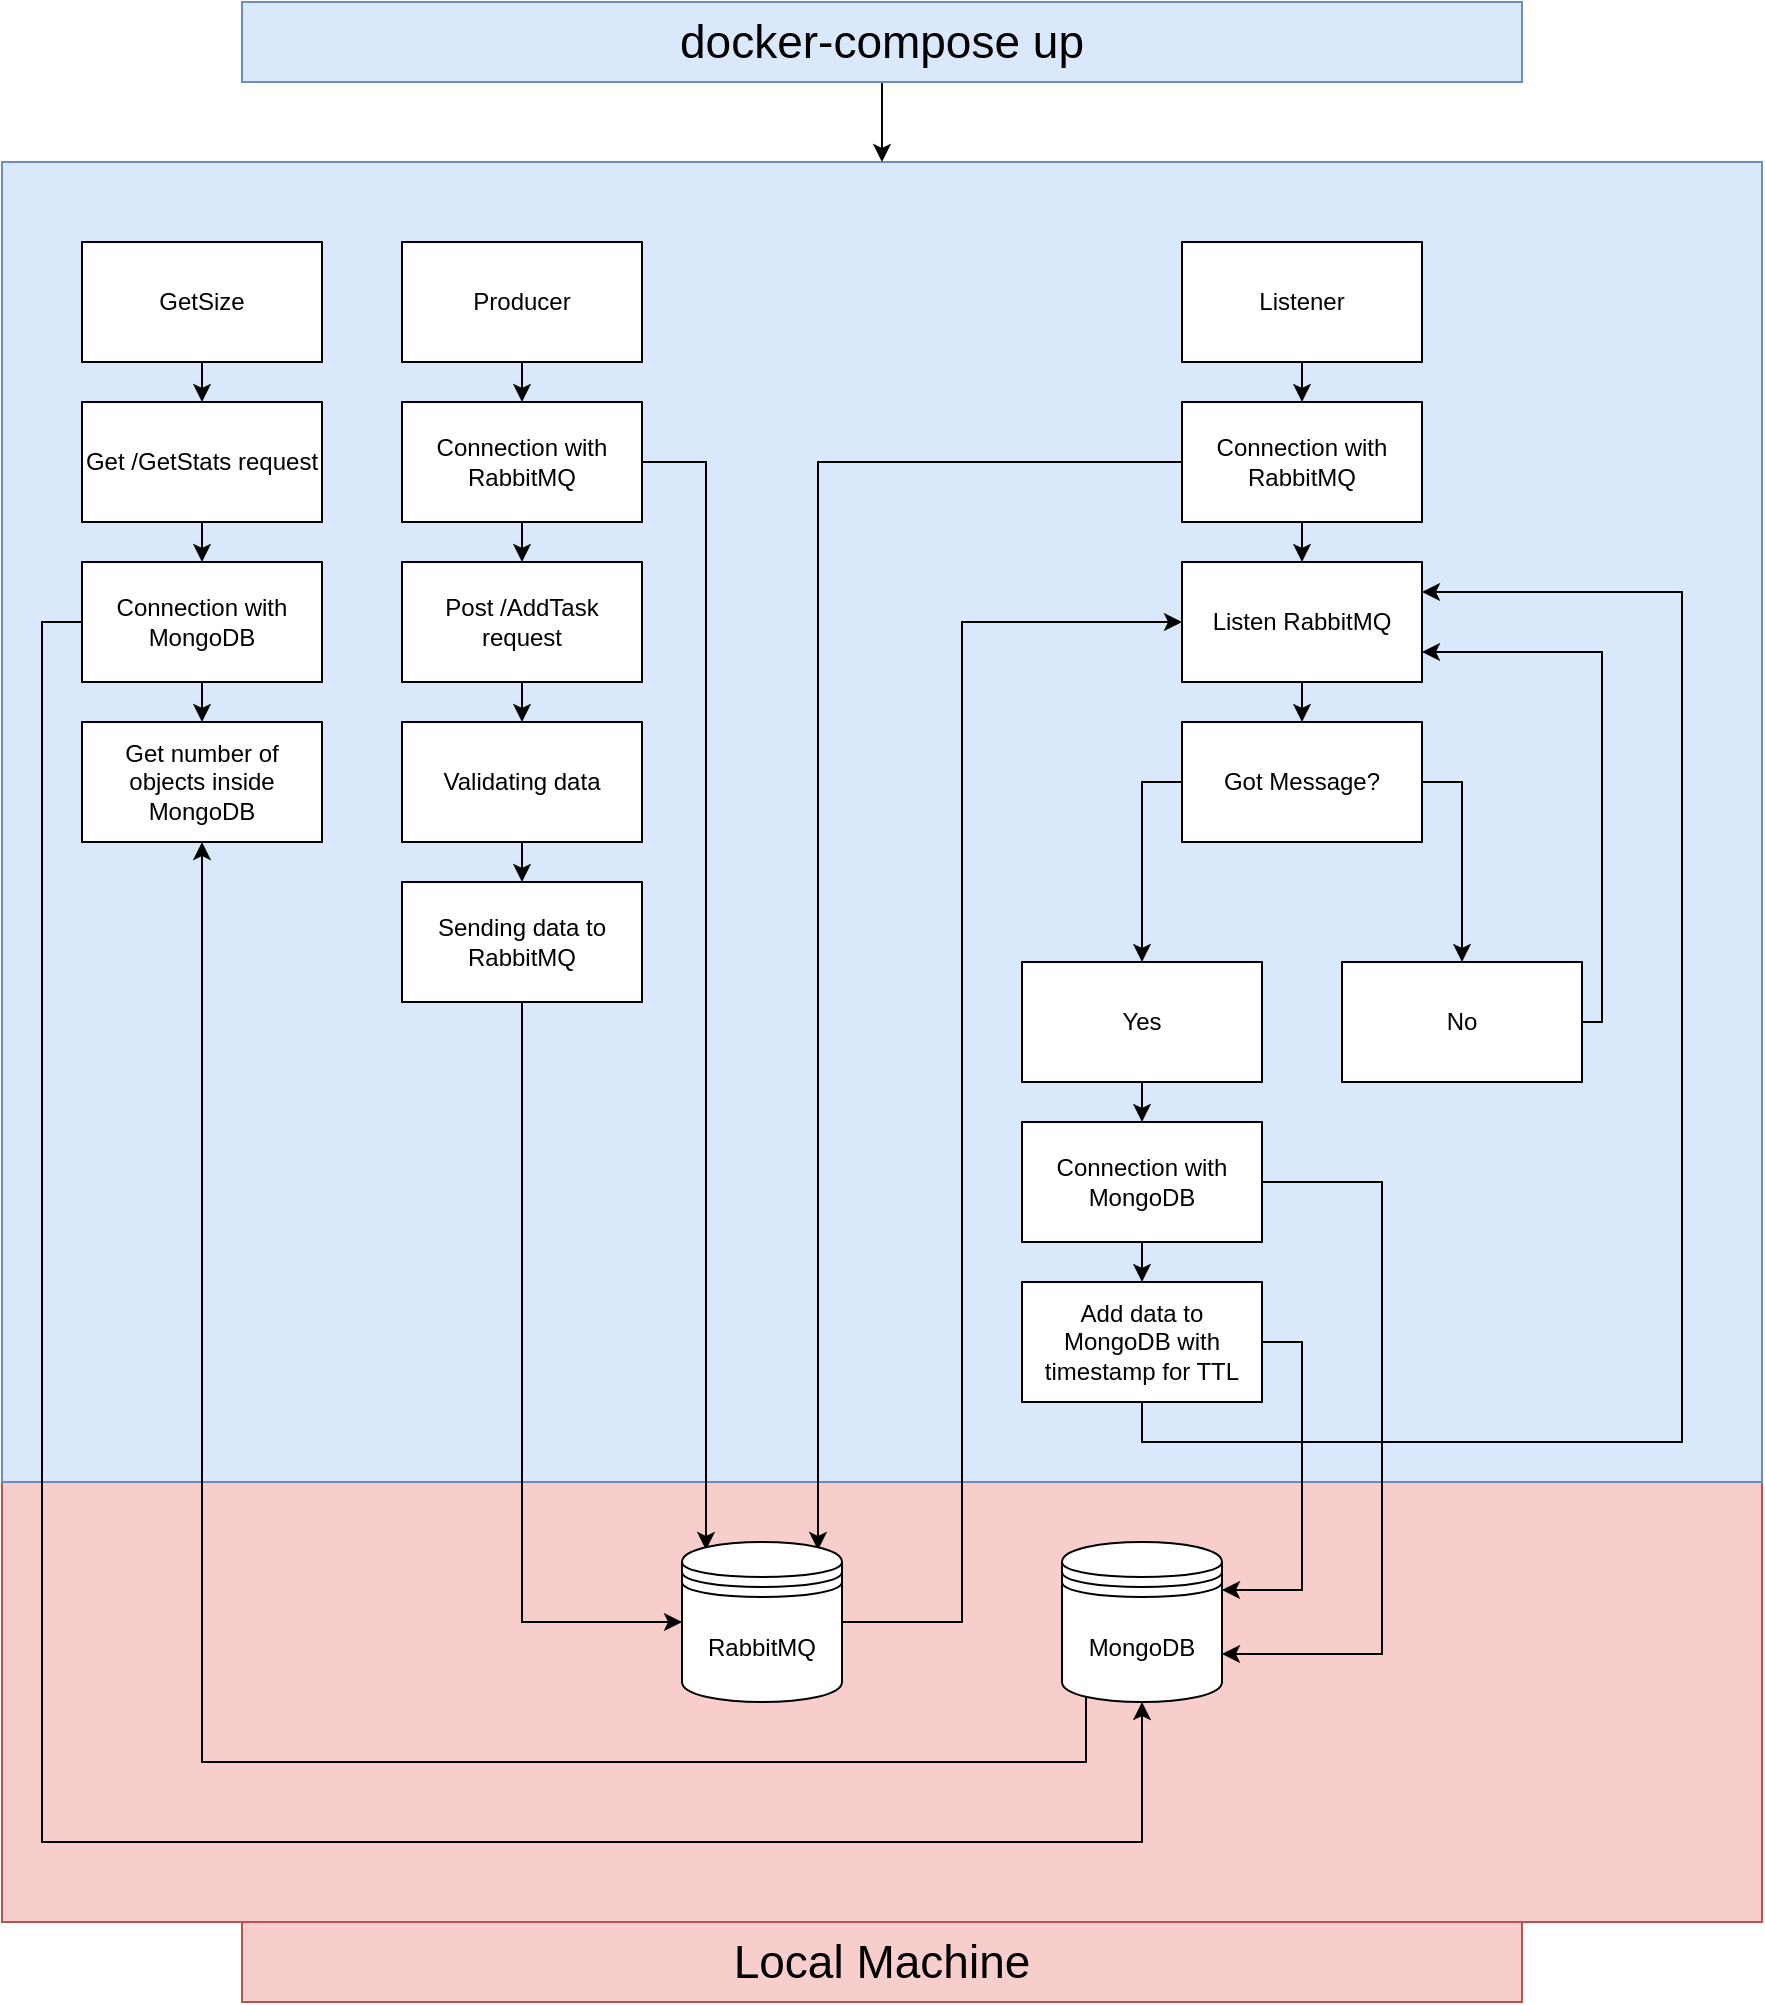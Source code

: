 <mxfile version="19.0.3" type="device"><diagram id="-aGhV--nyRG24EBK1G85" name="Page-1"><mxGraphModel dx="2451" dy="843" grid="1" gridSize="10" guides="1" tooltips="1" connect="1" arrows="1" fold="1" page="1" pageScale="1" pageWidth="1100" pageHeight="850" math="0" shadow="0"><root><mxCell id="0"/><mxCell id="1" parent="0"/><mxCell id="xvM3b1LHhn0CeXfyOrSV-54" value="" style="rounded=0;whiteSpace=wrap;html=1;fontSize=23;fillColor=#f8cecc;strokeColor=#b85450;" vertex="1" parent="1"><mxGeometry x="-120" y="780" width="880" height="220" as="geometry"/></mxCell><mxCell id="xvM3b1LHhn0CeXfyOrSV-51" value="" style="rounded=0;whiteSpace=wrap;html=1;fillColor=#dae8fc;strokeColor=#6c8ebf;" vertex="1" parent="1"><mxGeometry x="-120" y="120" width="880" height="660" as="geometry"/></mxCell><mxCell id="xvM3b1LHhn0CeXfyOrSV-38" style="edgeStyle=orthogonalEdgeStyle;rounded=0;orthogonalLoop=1;jettySize=auto;html=1;exitX=0;exitY=0.5;exitDx=0;exitDy=0;entryX=0.85;entryY=0.05;entryDx=0;entryDy=0;entryPerimeter=0;" edge="1" parent="1" source="xvM3b1LHhn0CeXfyOrSV-16" target="xvM3b1LHhn0CeXfyOrSV-8"><mxGeometry relative="1" as="geometry"/></mxCell><mxCell id="xvM3b1LHhn0CeXfyOrSV-11" style="edgeStyle=orthogonalEdgeStyle;rounded=0;orthogonalLoop=1;jettySize=auto;html=1;exitX=0.5;exitY=1;exitDx=0;exitDy=0;entryX=0.5;entryY=0;entryDx=0;entryDy=0;" edge="1" parent="1" source="xvM3b1LHhn0CeXfyOrSV-1" target="xvM3b1LHhn0CeXfyOrSV-4"><mxGeometry relative="1" as="geometry"/></mxCell><mxCell id="xvM3b1LHhn0CeXfyOrSV-1" value="Producer" style="rounded=0;whiteSpace=wrap;html=1;" vertex="1" parent="1"><mxGeometry x="80" y="160" width="120" height="60" as="geometry"/></mxCell><mxCell id="xvM3b1LHhn0CeXfyOrSV-32" style="edgeStyle=orthogonalEdgeStyle;rounded=0;orthogonalLoop=1;jettySize=auto;html=1;exitX=0.5;exitY=1;exitDx=0;exitDy=0;entryX=0.5;entryY=0;entryDx=0;entryDy=0;" edge="1" parent="1" source="xvM3b1LHhn0CeXfyOrSV-2" target="xvM3b1LHhn0CeXfyOrSV-16"><mxGeometry relative="1" as="geometry"/></mxCell><mxCell id="xvM3b1LHhn0CeXfyOrSV-2" value="Listener" style="rounded=0;whiteSpace=wrap;html=1;" vertex="1" parent="1"><mxGeometry x="470" y="160" width="120" height="60" as="geometry"/></mxCell><mxCell id="xvM3b1LHhn0CeXfyOrSV-48" style="edgeStyle=orthogonalEdgeStyle;rounded=0;orthogonalLoop=1;jettySize=auto;html=1;exitX=0.5;exitY=1;exitDx=0;exitDy=0;entryX=0.5;entryY=0;entryDx=0;entryDy=0;" edge="1" parent="1" source="xvM3b1LHhn0CeXfyOrSV-3" target="xvM3b1LHhn0CeXfyOrSV-43"><mxGeometry relative="1" as="geometry"/></mxCell><mxCell id="xvM3b1LHhn0CeXfyOrSV-3" value="GetSize" style="rounded=0;whiteSpace=wrap;html=1;" vertex="1" parent="1"><mxGeometry x="-80" y="160" width="120" height="60" as="geometry"/></mxCell><mxCell id="xvM3b1LHhn0CeXfyOrSV-12" style="edgeStyle=orthogonalEdgeStyle;rounded=0;orthogonalLoop=1;jettySize=auto;html=1;exitX=0.5;exitY=1;exitDx=0;exitDy=0;entryX=0.5;entryY=0;entryDx=0;entryDy=0;" edge="1" parent="1" source="xvM3b1LHhn0CeXfyOrSV-4" target="xvM3b1LHhn0CeXfyOrSV-5"><mxGeometry relative="1" as="geometry"/></mxCell><mxCell id="xvM3b1LHhn0CeXfyOrSV-37" style="edgeStyle=orthogonalEdgeStyle;rounded=0;orthogonalLoop=1;jettySize=auto;html=1;exitX=1;exitY=0.5;exitDx=0;exitDy=0;entryX=0.15;entryY=0.05;entryDx=0;entryDy=0;entryPerimeter=0;" edge="1" parent="1" source="xvM3b1LHhn0CeXfyOrSV-4" target="xvM3b1LHhn0CeXfyOrSV-8"><mxGeometry relative="1" as="geometry"><mxPoint x="230" y="640" as="targetPoint"/></mxGeometry></mxCell><mxCell id="xvM3b1LHhn0CeXfyOrSV-4" value="Connection with RabbitMQ" style="rounded=0;whiteSpace=wrap;html=1;" vertex="1" parent="1"><mxGeometry x="80" y="240" width="120" height="60" as="geometry"/></mxCell><mxCell id="xvM3b1LHhn0CeXfyOrSV-13" style="edgeStyle=orthogonalEdgeStyle;rounded=0;orthogonalLoop=1;jettySize=auto;html=1;exitX=0.5;exitY=1;exitDx=0;exitDy=0;entryX=0.5;entryY=0;entryDx=0;entryDy=0;" edge="1" parent="1" source="xvM3b1LHhn0CeXfyOrSV-5" target="xvM3b1LHhn0CeXfyOrSV-6"><mxGeometry relative="1" as="geometry"/></mxCell><mxCell id="xvM3b1LHhn0CeXfyOrSV-5" value="Post /AddTask request" style="rounded=0;whiteSpace=wrap;html=1;" vertex="1" parent="1"><mxGeometry x="80" y="320" width="120" height="60" as="geometry"/></mxCell><mxCell id="xvM3b1LHhn0CeXfyOrSV-14" style="edgeStyle=orthogonalEdgeStyle;rounded=0;orthogonalLoop=1;jettySize=auto;html=1;exitX=0.5;exitY=1;exitDx=0;exitDy=0;entryX=0.5;entryY=0;entryDx=0;entryDy=0;" edge="1" parent="1" source="xvM3b1LHhn0CeXfyOrSV-6" target="xvM3b1LHhn0CeXfyOrSV-7"><mxGeometry relative="1" as="geometry"/></mxCell><mxCell id="xvM3b1LHhn0CeXfyOrSV-6" value="Validating data" style="rounded=0;whiteSpace=wrap;html=1;" vertex="1" parent="1"><mxGeometry x="80" y="400" width="120" height="60" as="geometry"/></mxCell><mxCell id="xvM3b1LHhn0CeXfyOrSV-18" style="edgeStyle=orthogonalEdgeStyle;rounded=0;orthogonalLoop=1;jettySize=auto;html=1;exitX=0.5;exitY=1;exitDx=0;exitDy=0;entryX=0;entryY=0.5;entryDx=0;entryDy=0;" edge="1" parent="1" source="xvM3b1LHhn0CeXfyOrSV-7" target="xvM3b1LHhn0CeXfyOrSV-8"><mxGeometry relative="1" as="geometry"/></mxCell><mxCell id="xvM3b1LHhn0CeXfyOrSV-7" value="Sending data to RabbitMQ" style="rounded=0;whiteSpace=wrap;html=1;" vertex="1" parent="1"><mxGeometry x="80" y="480" width="120" height="60" as="geometry"/></mxCell><mxCell id="xvM3b1LHhn0CeXfyOrSV-29" style="edgeStyle=orthogonalEdgeStyle;rounded=0;orthogonalLoop=1;jettySize=auto;html=1;exitX=1;exitY=0.5;exitDx=0;exitDy=0;entryX=0;entryY=0.5;entryDx=0;entryDy=0;" edge="1" parent="1" source="xvM3b1LHhn0CeXfyOrSV-8" target="xvM3b1LHhn0CeXfyOrSV-19"><mxGeometry relative="1" as="geometry"><Array as="points"><mxPoint x="360" y="850"/><mxPoint x="360" y="350"/></Array></mxGeometry></mxCell><mxCell id="xvM3b1LHhn0CeXfyOrSV-8" value="RabbitMQ" style="shape=datastore;whiteSpace=wrap;html=1;" vertex="1" parent="1"><mxGeometry x="220" y="810" width="80" height="80" as="geometry"/></mxCell><mxCell id="xvM3b1LHhn0CeXfyOrSV-46" style="edgeStyle=orthogonalEdgeStyle;rounded=0;orthogonalLoop=1;jettySize=auto;html=1;exitX=0.15;exitY=0.95;exitDx=0;exitDy=0;exitPerimeter=0;entryX=0.5;entryY=1;entryDx=0;entryDy=0;" edge="1" parent="1" source="xvM3b1LHhn0CeXfyOrSV-10" target="xvM3b1LHhn0CeXfyOrSV-45"><mxGeometry relative="1" as="geometry"><Array as="points"><mxPoint x="422" y="920"/><mxPoint x="-20" y="920"/></Array></mxGeometry></mxCell><mxCell id="xvM3b1LHhn0CeXfyOrSV-10" value="MongoDB" style="shape=datastore;whiteSpace=wrap;html=1;" vertex="1" parent="1"><mxGeometry x="410" y="810" width="80" height="80" as="geometry"/></mxCell><mxCell id="xvM3b1LHhn0CeXfyOrSV-33" style="edgeStyle=orthogonalEdgeStyle;rounded=0;orthogonalLoop=1;jettySize=auto;html=1;exitX=0.5;exitY=1;exitDx=0;exitDy=0;entryX=0.5;entryY=0;entryDx=0;entryDy=0;" edge="1" parent="1" source="xvM3b1LHhn0CeXfyOrSV-16" target="xvM3b1LHhn0CeXfyOrSV-19"><mxGeometry relative="1" as="geometry"/></mxCell><mxCell id="xvM3b1LHhn0CeXfyOrSV-16" value="Connection with RabbitMQ" style="rounded=0;whiteSpace=wrap;html=1;" vertex="1" parent="1"><mxGeometry x="470" y="240" width="120" height="60" as="geometry"/></mxCell><mxCell id="xvM3b1LHhn0CeXfyOrSV-34" style="edgeStyle=orthogonalEdgeStyle;rounded=0;orthogonalLoop=1;jettySize=auto;html=1;exitX=0.5;exitY=1;exitDx=0;exitDy=0;entryX=0.5;entryY=0;entryDx=0;entryDy=0;" edge="1" parent="1" source="xvM3b1LHhn0CeXfyOrSV-19" target="xvM3b1LHhn0CeXfyOrSV-23"><mxGeometry relative="1" as="geometry"/></mxCell><mxCell id="xvM3b1LHhn0CeXfyOrSV-19" value="Listen RabbitMQ" style="rounded=0;whiteSpace=wrap;html=1;" vertex="1" parent="1"><mxGeometry x="470" y="320" width="120" height="60" as="geometry"/></mxCell><mxCell id="xvM3b1LHhn0CeXfyOrSV-35" style="edgeStyle=orthogonalEdgeStyle;rounded=0;orthogonalLoop=1;jettySize=auto;html=1;exitX=0.5;exitY=1;exitDx=0;exitDy=0;entryX=0.5;entryY=0;entryDx=0;entryDy=0;" edge="1" parent="1" source="xvM3b1LHhn0CeXfyOrSV-21" target="xvM3b1LHhn0CeXfyOrSV-27"><mxGeometry relative="1" as="geometry"/></mxCell><mxCell id="xvM3b1LHhn0CeXfyOrSV-21" value="Yes" style="rounded=0;whiteSpace=wrap;html=1;" vertex="1" parent="1"><mxGeometry x="390" y="520" width="120" height="60" as="geometry"/></mxCell><mxCell id="xvM3b1LHhn0CeXfyOrSV-30" style="edgeStyle=orthogonalEdgeStyle;rounded=0;orthogonalLoop=1;jettySize=auto;html=1;exitX=1;exitY=0.5;exitDx=0;exitDy=0;entryX=1;entryY=0.75;entryDx=0;entryDy=0;" edge="1" parent="1" source="xvM3b1LHhn0CeXfyOrSV-22" target="xvM3b1LHhn0CeXfyOrSV-19"><mxGeometry relative="1" as="geometry"><Array as="points"><mxPoint x="680" y="550"/><mxPoint x="680" y="365"/></Array></mxGeometry></mxCell><mxCell id="xvM3b1LHhn0CeXfyOrSV-22" value="No" style="rounded=0;whiteSpace=wrap;html=1;" vertex="1" parent="1"><mxGeometry x="550" y="520" width="120" height="60" as="geometry"/></mxCell><mxCell id="xvM3b1LHhn0CeXfyOrSV-24" style="edgeStyle=orthogonalEdgeStyle;rounded=0;orthogonalLoop=1;jettySize=auto;html=1;exitX=0;exitY=0.5;exitDx=0;exitDy=0;entryX=0.5;entryY=0;entryDx=0;entryDy=0;" edge="1" parent="1" source="xvM3b1LHhn0CeXfyOrSV-23" target="xvM3b1LHhn0CeXfyOrSV-21"><mxGeometry relative="1" as="geometry"/></mxCell><mxCell id="xvM3b1LHhn0CeXfyOrSV-25" style="edgeStyle=orthogonalEdgeStyle;rounded=0;orthogonalLoop=1;jettySize=auto;html=1;exitX=1;exitY=0.5;exitDx=0;exitDy=0;entryX=0.5;entryY=0;entryDx=0;entryDy=0;" edge="1" parent="1" source="xvM3b1LHhn0CeXfyOrSV-23" target="xvM3b1LHhn0CeXfyOrSV-22"><mxGeometry relative="1" as="geometry"/></mxCell><mxCell id="xvM3b1LHhn0CeXfyOrSV-23" value="Got Message?" style="rounded=0;whiteSpace=wrap;html=1;" vertex="1" parent="1"><mxGeometry x="470" y="400" width="120" height="60" as="geometry"/></mxCell><mxCell id="xvM3b1LHhn0CeXfyOrSV-36" style="edgeStyle=orthogonalEdgeStyle;rounded=0;orthogonalLoop=1;jettySize=auto;html=1;exitX=0.5;exitY=1;exitDx=0;exitDy=0;entryX=0.5;entryY=0;entryDx=0;entryDy=0;" edge="1" parent="1" source="xvM3b1LHhn0CeXfyOrSV-27" target="xvM3b1LHhn0CeXfyOrSV-28"><mxGeometry relative="1" as="geometry"/></mxCell><mxCell id="xvM3b1LHhn0CeXfyOrSV-40" style="edgeStyle=orthogonalEdgeStyle;rounded=0;orthogonalLoop=1;jettySize=auto;html=1;exitX=1;exitY=0.5;exitDx=0;exitDy=0;entryX=1;entryY=0.7;entryDx=0;entryDy=0;" edge="1" parent="1" source="xvM3b1LHhn0CeXfyOrSV-27" target="xvM3b1LHhn0CeXfyOrSV-10"><mxGeometry relative="1" as="geometry"><Array as="points"><mxPoint x="570" y="630"/><mxPoint x="570" y="866"/></Array></mxGeometry></mxCell><mxCell id="xvM3b1LHhn0CeXfyOrSV-27" value="Connection with MongoDB" style="rounded=0;whiteSpace=wrap;html=1;" vertex="1" parent="1"><mxGeometry x="390" y="600" width="120" height="60" as="geometry"/></mxCell><mxCell id="xvM3b1LHhn0CeXfyOrSV-31" style="edgeStyle=orthogonalEdgeStyle;rounded=0;orthogonalLoop=1;jettySize=auto;html=1;exitX=0.5;exitY=1;exitDx=0;exitDy=0;entryX=1;entryY=0.25;entryDx=0;entryDy=0;" edge="1" parent="1" source="xvM3b1LHhn0CeXfyOrSV-28" target="xvM3b1LHhn0CeXfyOrSV-19"><mxGeometry relative="1" as="geometry"><Array as="points"><mxPoint x="450" y="760"/><mxPoint x="720" y="760"/><mxPoint x="720" y="335"/></Array></mxGeometry></mxCell><mxCell id="xvM3b1LHhn0CeXfyOrSV-41" style="edgeStyle=orthogonalEdgeStyle;rounded=0;orthogonalLoop=1;jettySize=auto;html=1;exitX=1;exitY=0.5;exitDx=0;exitDy=0;entryX=1;entryY=0.3;entryDx=0;entryDy=0;" edge="1" parent="1" source="xvM3b1LHhn0CeXfyOrSV-28" target="xvM3b1LHhn0CeXfyOrSV-10"><mxGeometry relative="1" as="geometry"><Array as="points"><mxPoint x="530" y="710"/><mxPoint x="530" y="834"/></Array></mxGeometry></mxCell><mxCell id="xvM3b1LHhn0CeXfyOrSV-28" value="Add data to MongoDB with timestamp for TTL" style="rounded=0;whiteSpace=wrap;html=1;" vertex="1" parent="1"><mxGeometry x="390" y="680" width="120" height="60" as="geometry"/></mxCell><mxCell id="xvM3b1LHhn0CeXfyOrSV-47" style="edgeStyle=orthogonalEdgeStyle;rounded=0;orthogonalLoop=1;jettySize=auto;html=1;exitX=0;exitY=0.5;exitDx=0;exitDy=0;entryX=0.5;entryY=1;entryDx=0;entryDy=0;" edge="1" parent="1" source="xvM3b1LHhn0CeXfyOrSV-42" target="xvM3b1LHhn0CeXfyOrSV-10"><mxGeometry relative="1" as="geometry"><Array as="points"><mxPoint x="-100" y="350"/><mxPoint x="-100" y="960"/><mxPoint x="450" y="960"/></Array></mxGeometry></mxCell><mxCell id="xvM3b1LHhn0CeXfyOrSV-50" style="edgeStyle=orthogonalEdgeStyle;rounded=0;orthogonalLoop=1;jettySize=auto;html=1;exitX=0.5;exitY=1;exitDx=0;exitDy=0;entryX=0.5;entryY=0;entryDx=0;entryDy=0;" edge="1" parent="1" source="xvM3b1LHhn0CeXfyOrSV-42" target="xvM3b1LHhn0CeXfyOrSV-45"><mxGeometry relative="1" as="geometry"/></mxCell><mxCell id="xvM3b1LHhn0CeXfyOrSV-42" value="Connection with MongoDB" style="rounded=0;whiteSpace=wrap;html=1;" vertex="1" parent="1"><mxGeometry x="-80" y="320" width="120" height="60" as="geometry"/></mxCell><mxCell id="xvM3b1LHhn0CeXfyOrSV-49" style="edgeStyle=orthogonalEdgeStyle;rounded=0;orthogonalLoop=1;jettySize=auto;html=1;exitX=0.5;exitY=1;exitDx=0;exitDy=0;entryX=0.5;entryY=0;entryDx=0;entryDy=0;" edge="1" parent="1" source="xvM3b1LHhn0CeXfyOrSV-43" target="xvM3b1LHhn0CeXfyOrSV-42"><mxGeometry relative="1" as="geometry"/></mxCell><mxCell id="xvM3b1LHhn0CeXfyOrSV-43" value="Get /GetStats request" style="rounded=0;whiteSpace=wrap;html=1;" vertex="1" parent="1"><mxGeometry x="-80" y="240" width="120" height="60" as="geometry"/></mxCell><mxCell id="xvM3b1LHhn0CeXfyOrSV-45" value="Get number of objects inside MongoDB" style="rounded=0;whiteSpace=wrap;html=1;" vertex="1" parent="1"><mxGeometry x="-80" y="400" width="120" height="60" as="geometry"/></mxCell><mxCell id="xvM3b1LHhn0CeXfyOrSV-53" style="edgeStyle=orthogonalEdgeStyle;rounded=0;orthogonalLoop=1;jettySize=auto;html=1;exitX=0.5;exitY=1;exitDx=0;exitDy=0;entryX=0.5;entryY=0;entryDx=0;entryDy=0;" edge="1" parent="1" source="xvM3b1LHhn0CeXfyOrSV-52" target="xvM3b1LHhn0CeXfyOrSV-51"><mxGeometry relative="1" as="geometry"/></mxCell><mxCell id="xvM3b1LHhn0CeXfyOrSV-52" value="&lt;font style=&quot;font-size: 23px;&quot;&gt;docker-compose up&lt;/font&gt;" style="rounded=0;whiteSpace=wrap;html=1;fillColor=#dae8fc;strokeColor=#6c8ebf;" vertex="1" parent="1"><mxGeometry y="40" width="640" height="40" as="geometry"/></mxCell><mxCell id="xvM3b1LHhn0CeXfyOrSV-58" value="&lt;font style=&quot;font-size: 23px;&quot;&gt;Local Machine&lt;/font&gt;" style="rounded=0;whiteSpace=wrap;html=1;fillColor=#f8cecc;strokeColor=#b85450;" vertex="1" parent="1"><mxGeometry y="1000" width="640" height="40" as="geometry"/></mxCell></root></mxGraphModel></diagram></mxfile>